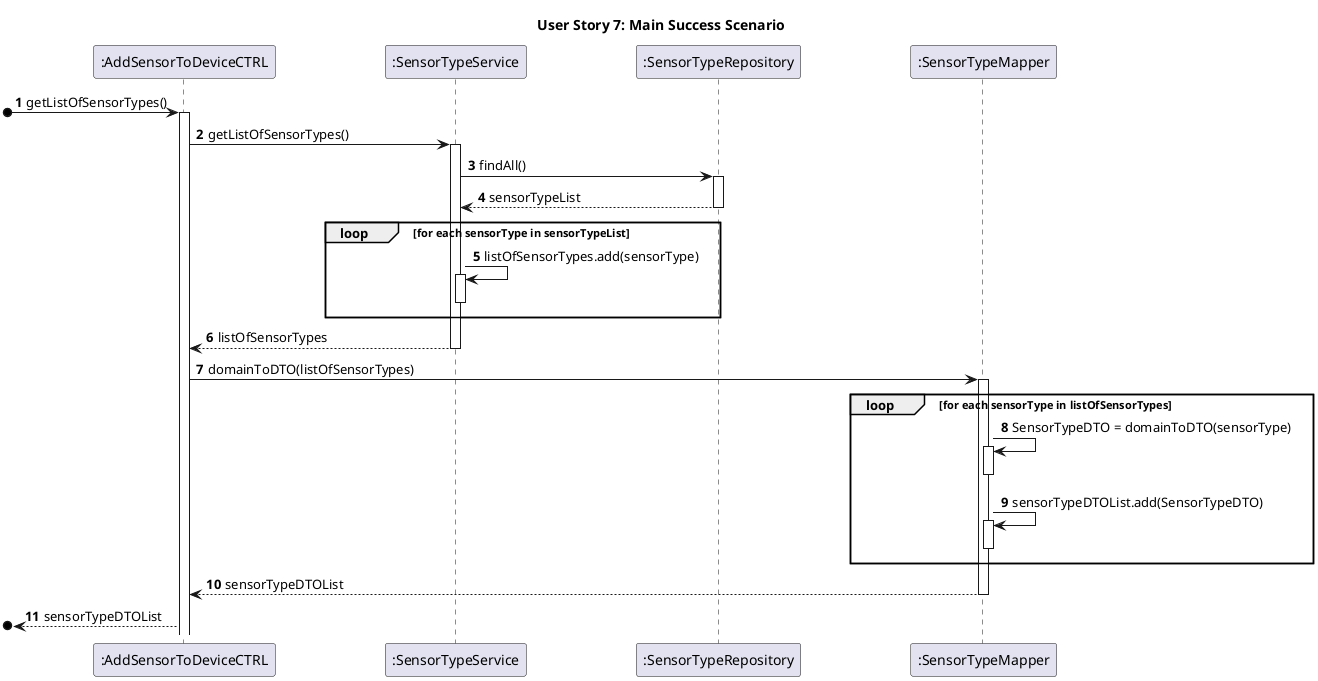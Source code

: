 @startuml
skinparam ParticipantPadding 50
    title User Story 7: Main Success Scenario
    autonumber

participant ":AddSensorToDeviceCTRL" as C
participant ":SensorTypeService" as STS
participant ":SensorTypeRepository" as STR
participant ":SensorTypeMapper" as STM




[o-> C : getListOfSensorTypes()
activate C
C -> STS : getListOfSensorTypes()
activate STS
STS -> STR : findAll()
activate STR
STR --> STS : sensorTypeList
deactivate STR
loop for each sensorType in sensorTypeList
    STS -> STS : listOfSensorTypes.add(sensorType)
    activate STS
    deactivate STS
    end
STS --> C : listOfSensorTypes
deactivate STS
C -> STM : domainToDTO(listOfSensorTypes)
activate STM
loop for each sensorType in listOfSensorTypes
    STM -> STM : SensorTypeDTO = domainToDTO(sensorType)
    activate STM
    deactivate STM
    STM -> STM : sensorTypeDTOList.add(SensorTypeDTO)
    activate STM
    deactivate STM
end
STM --> C : sensorTypeDTOList
deactivate STM
[o<-- C : sensorTypeDTOList
@enduml
